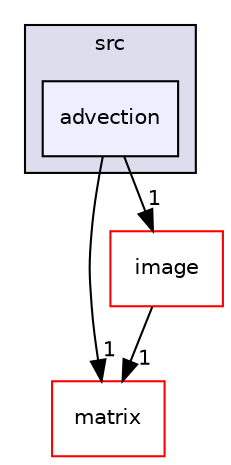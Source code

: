 digraph "advection" {
  compound=true
  node [ fontsize="10", fontname="Helvetica"];
  edge [ labelfontsize="10", labelfontname="Helvetica"];
  subgraph clusterdir_ef9898c735fdb04ff004af2f15633184 {
    graph [ bgcolor="#ddddee", pencolor="black", label="src" fontname="Helvetica", fontsize="10", URL="dir_ef9898c735fdb04ff004af2f15633184.html"]
  dir_c1660e987a96a6ce546457b7e01ae213 [shape=box, label="advection", style="filled", fillcolor="#eeeeff", pencolor="black", URL="dir_c1660e987a96a6ce546457b7e01ae213.html"];
  }
  dir_da090391cf0fbcf770011b51df795fc9 [shape=box label="matrix" fillcolor="white" style="filled" color="red" URL="dir_da090391cf0fbcf770011b51df795fc9.html"];
  dir_cc740b9b0c6dc91b723fcd6d0bf4df80 [shape=box label="image" fillcolor="white" style="filled" color="red" URL="dir_cc740b9b0c6dc91b723fcd6d0bf4df80.html"];
  dir_cc740b9b0c6dc91b723fcd6d0bf4df80->dir_da090391cf0fbcf770011b51df795fc9 [headlabel="1", labeldistance=1.5 headhref="dir_000044_000049.html"];
  dir_c1660e987a96a6ce546457b7e01ae213->dir_da090391cf0fbcf770011b51df795fc9 [headlabel="1", labeldistance=1.5 headhref="dir_000006_000049.html"];
  dir_c1660e987a96a6ce546457b7e01ae213->dir_cc740b9b0c6dc91b723fcd6d0bf4df80 [headlabel="1", labeldistance=1.5 headhref="dir_000006_000044.html"];
}
